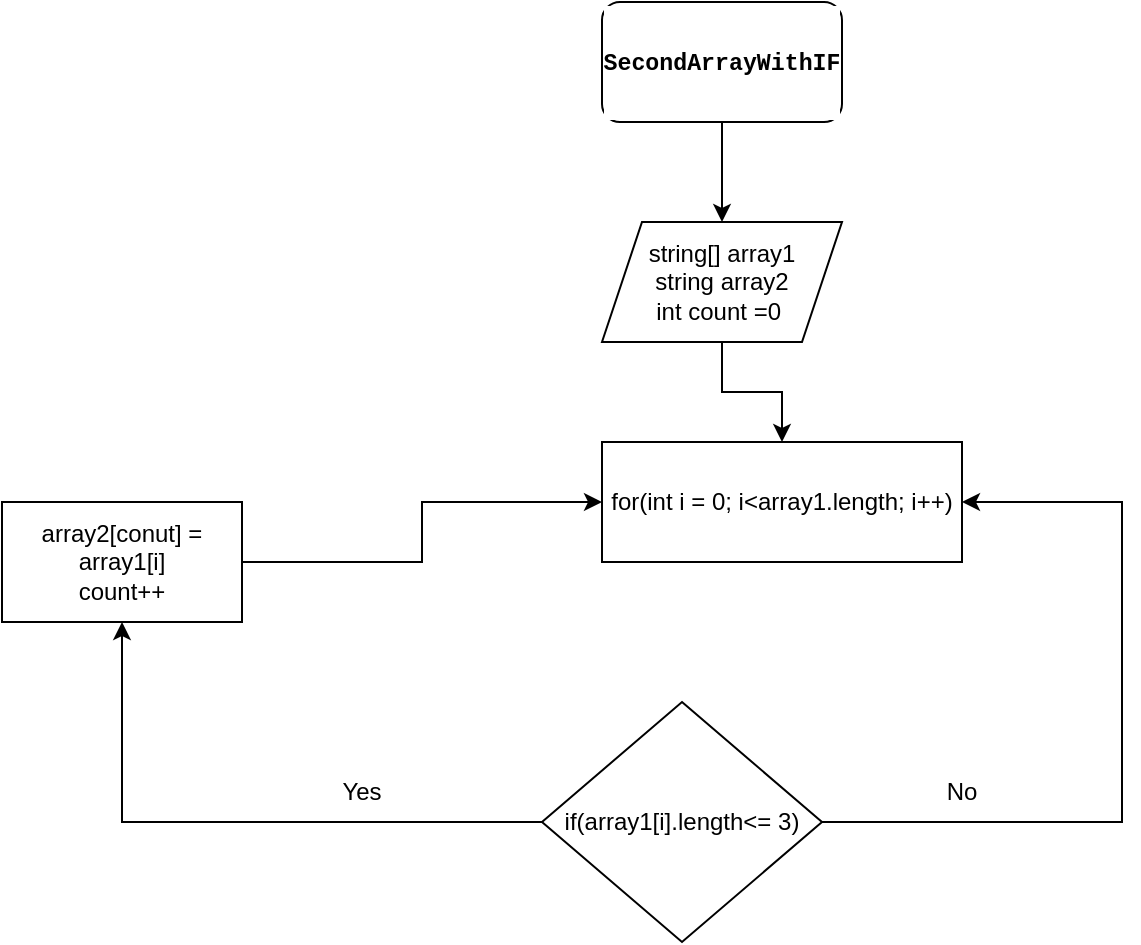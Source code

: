 <mxfile version="20.5.1" type="github">
  <diagram id="DLebBlnWqUooiw01ScZx" name="Страница 1">
    <mxGraphModel dx="981" dy="526" grid="1" gridSize="10" guides="1" tooltips="1" connect="1" arrows="1" fold="1" page="1" pageScale="1" pageWidth="827" pageHeight="1169" math="0" shadow="0">
      <root>
        <mxCell id="0" />
        <mxCell id="1" parent="0" />
        <mxCell id="rokzXhFX4bRfIpLpzX3M-12" style="edgeStyle=orthogonalEdgeStyle;rounded=0;orthogonalLoop=1;jettySize=auto;html=1;entryX=0.5;entryY=0;entryDx=0;entryDy=0;" edge="1" parent="1" source="rokzXhFX4bRfIpLpzX3M-1" target="rokzXhFX4bRfIpLpzX3M-2">
          <mxGeometry relative="1" as="geometry" />
        </mxCell>
        <mxCell id="rokzXhFX4bRfIpLpzX3M-1" value="&lt;div style=&quot;font-family: Consolas, &amp;quot;Courier New&amp;quot;, monospace; font-size: 14px; line-height: 19px;&quot;&gt;&lt;h5 style=&quot;line-height: 19px;&quot;&gt;&lt;span style=&quot;background-color: rgb(255, 255, 255);&quot;&gt;SecondArrayWithIF&lt;/span&gt;&lt;/h5&gt;&lt;/div&gt;" style="rounded=1;whiteSpace=wrap;html=1;labelBackgroundColor=default;fontColor=#000000;labelBorderColor=none;" vertex="1" parent="1">
          <mxGeometry x="340" y="10" width="120" height="60" as="geometry" />
        </mxCell>
        <mxCell id="rokzXhFX4bRfIpLpzX3M-9" style="edgeStyle=orthogonalEdgeStyle;rounded=0;orthogonalLoop=1;jettySize=auto;html=1;entryX=0.5;entryY=0;entryDx=0;entryDy=0;" edge="1" parent="1" source="rokzXhFX4bRfIpLpzX3M-2" target="rokzXhFX4bRfIpLpzX3M-4">
          <mxGeometry relative="1" as="geometry" />
        </mxCell>
        <mxCell id="rokzXhFX4bRfIpLpzX3M-2" value="string[] array1&lt;br&gt;string array2&lt;br&gt;int count =0&amp;nbsp;" style="shape=parallelogram;perimeter=parallelogramPerimeter;whiteSpace=wrap;html=1;fixedSize=1;" vertex="1" parent="1">
          <mxGeometry x="340" y="120" width="120" height="60" as="geometry" />
        </mxCell>
        <mxCell id="rokzXhFX4bRfIpLpzX3M-5" style="edgeStyle=orthogonalEdgeStyle;rounded=0;orthogonalLoop=1;jettySize=auto;html=1;entryX=1;entryY=0.5;entryDx=0;entryDy=0;" edge="1" parent="1" source="rokzXhFX4bRfIpLpzX3M-3" target="rokzXhFX4bRfIpLpzX3M-4">
          <mxGeometry relative="1" as="geometry">
            <mxPoint x="550" y="260" as="targetPoint" />
            <Array as="points">
              <mxPoint x="600" y="420" />
              <mxPoint x="600" y="260" />
            </Array>
          </mxGeometry>
        </mxCell>
        <mxCell id="rokzXhFX4bRfIpLpzX3M-7" style="edgeStyle=orthogonalEdgeStyle;rounded=0;orthogonalLoop=1;jettySize=auto;html=1;entryX=0.5;entryY=1;entryDx=0;entryDy=0;" edge="1" parent="1" source="rokzXhFX4bRfIpLpzX3M-3" target="rokzXhFX4bRfIpLpzX3M-6">
          <mxGeometry relative="1" as="geometry" />
        </mxCell>
        <mxCell id="rokzXhFX4bRfIpLpzX3M-3" value="if(array1[i].length&amp;lt;= 3)" style="rhombus;whiteSpace=wrap;html=1;" vertex="1" parent="1">
          <mxGeometry x="310" y="360" width="140" height="120" as="geometry" />
        </mxCell>
        <mxCell id="rokzXhFX4bRfIpLpzX3M-4" value="for(int i = 0; i&amp;lt;array1.length; i++)" style="rounded=0;whiteSpace=wrap;html=1;" vertex="1" parent="1">
          <mxGeometry x="340" y="230" width="180" height="60" as="geometry" />
        </mxCell>
        <mxCell id="rokzXhFX4bRfIpLpzX3M-8" style="edgeStyle=orthogonalEdgeStyle;rounded=0;orthogonalLoop=1;jettySize=auto;html=1;" edge="1" parent="1" source="rokzXhFX4bRfIpLpzX3M-6" target="rokzXhFX4bRfIpLpzX3M-4">
          <mxGeometry relative="1" as="geometry" />
        </mxCell>
        <mxCell id="rokzXhFX4bRfIpLpzX3M-6" value="array2[conut] = array1[i]&lt;br&gt;count++" style="rounded=0;whiteSpace=wrap;html=1;" vertex="1" parent="1">
          <mxGeometry x="40" y="260" width="120" height="60" as="geometry" />
        </mxCell>
        <mxCell id="rokzXhFX4bRfIpLpzX3M-14" value="No" style="text;html=1;strokeColor=none;fillColor=none;align=center;verticalAlign=middle;whiteSpace=wrap;rounded=0;labelBackgroundColor=#FFFFFF;labelBorderColor=none;fontColor=#000000;" vertex="1" parent="1">
          <mxGeometry x="490" y="390" width="60" height="30" as="geometry" />
        </mxCell>
        <mxCell id="rokzXhFX4bRfIpLpzX3M-15" value="Yes" style="text;html=1;strokeColor=none;fillColor=none;align=center;verticalAlign=middle;whiteSpace=wrap;rounded=0;labelBackgroundColor=#FFFFFF;labelBorderColor=none;fontColor=#000000;" vertex="1" parent="1">
          <mxGeometry x="190" y="390" width="60" height="30" as="geometry" />
        </mxCell>
      </root>
    </mxGraphModel>
  </diagram>
</mxfile>
